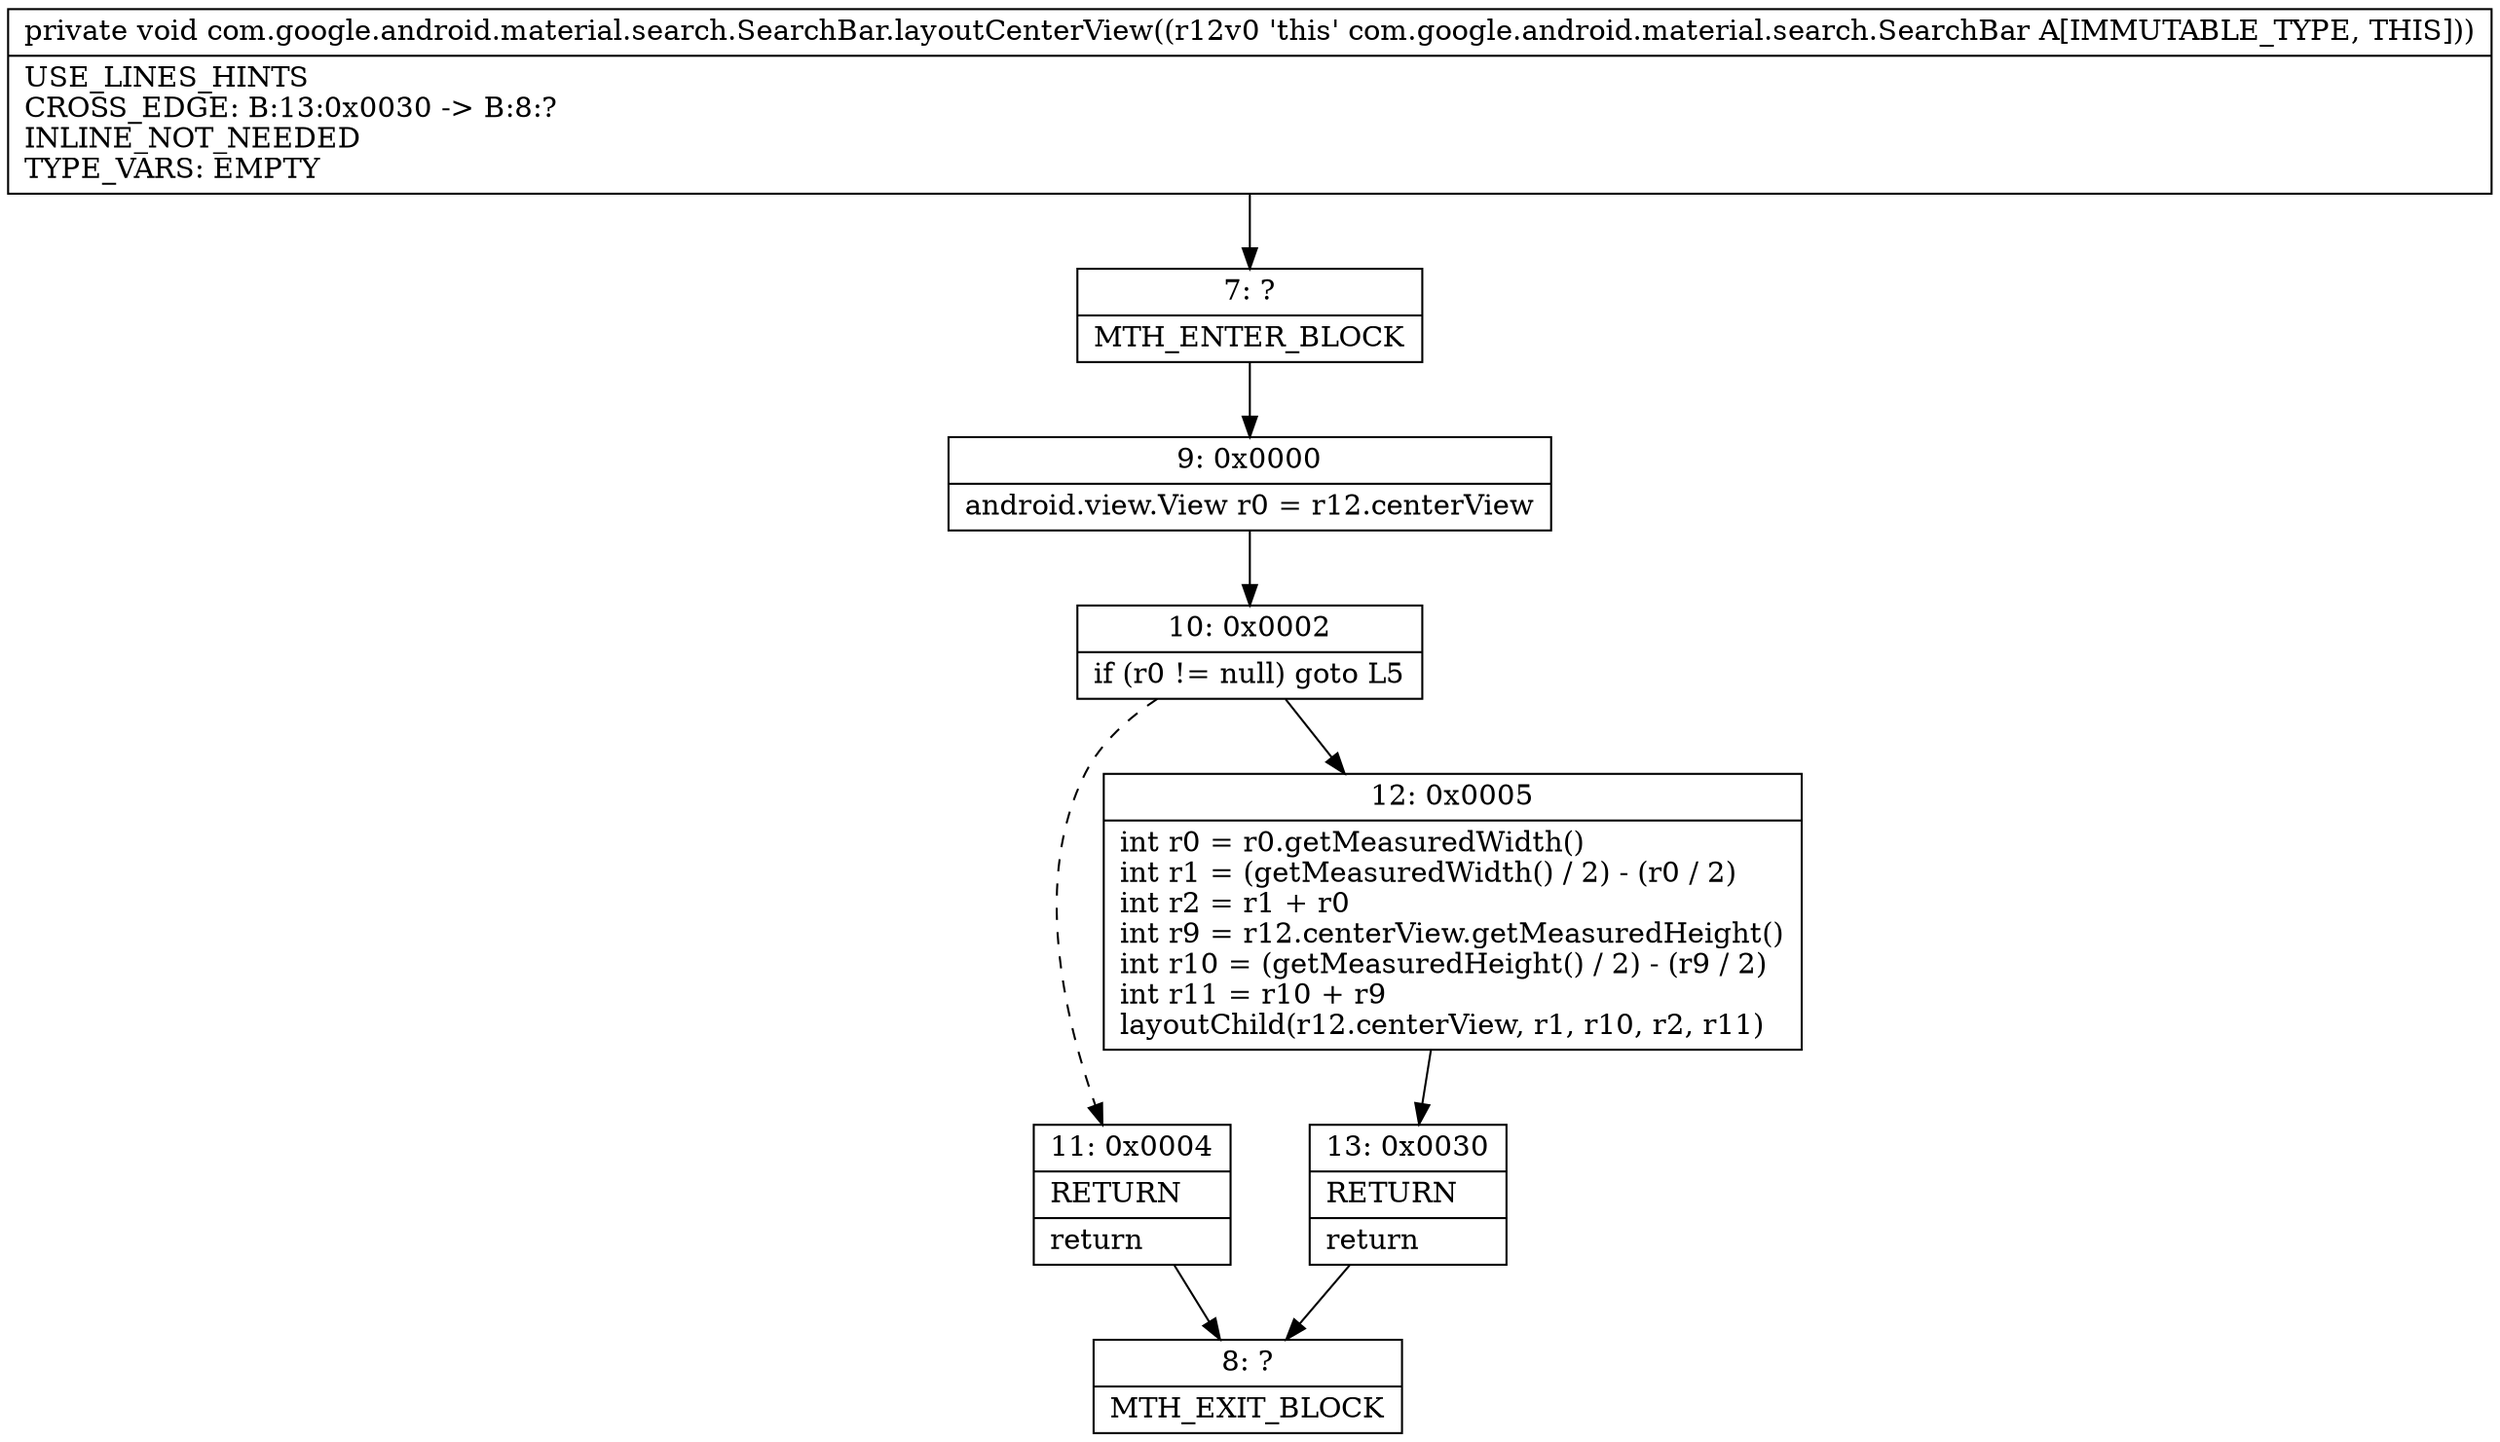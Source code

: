 digraph "CFG forcom.google.android.material.search.SearchBar.layoutCenterView()V" {
Node_7 [shape=record,label="{7\:\ ?|MTH_ENTER_BLOCK\l}"];
Node_9 [shape=record,label="{9\:\ 0x0000|android.view.View r0 = r12.centerView\l}"];
Node_10 [shape=record,label="{10\:\ 0x0002|if (r0 != null) goto L5\l}"];
Node_11 [shape=record,label="{11\:\ 0x0004|RETURN\l|return\l}"];
Node_8 [shape=record,label="{8\:\ ?|MTH_EXIT_BLOCK\l}"];
Node_12 [shape=record,label="{12\:\ 0x0005|int r0 = r0.getMeasuredWidth()\lint r1 = (getMeasuredWidth() \/ 2) \- (r0 \/ 2)\lint r2 = r1 + r0\lint r9 = r12.centerView.getMeasuredHeight()\lint r10 = (getMeasuredHeight() \/ 2) \- (r9 \/ 2)\lint r11 = r10 + r9\llayoutChild(r12.centerView, r1, r10, r2, r11)\l}"];
Node_13 [shape=record,label="{13\:\ 0x0030|RETURN\l|return\l}"];
MethodNode[shape=record,label="{private void com.google.android.material.search.SearchBar.layoutCenterView((r12v0 'this' com.google.android.material.search.SearchBar A[IMMUTABLE_TYPE, THIS]))  | USE_LINES_HINTS\lCROSS_EDGE: B:13:0x0030 \-\> B:8:?\lINLINE_NOT_NEEDED\lTYPE_VARS: EMPTY\l}"];
MethodNode -> Node_7;Node_7 -> Node_9;
Node_9 -> Node_10;
Node_10 -> Node_11[style=dashed];
Node_10 -> Node_12;
Node_11 -> Node_8;
Node_12 -> Node_13;
Node_13 -> Node_8;
}

